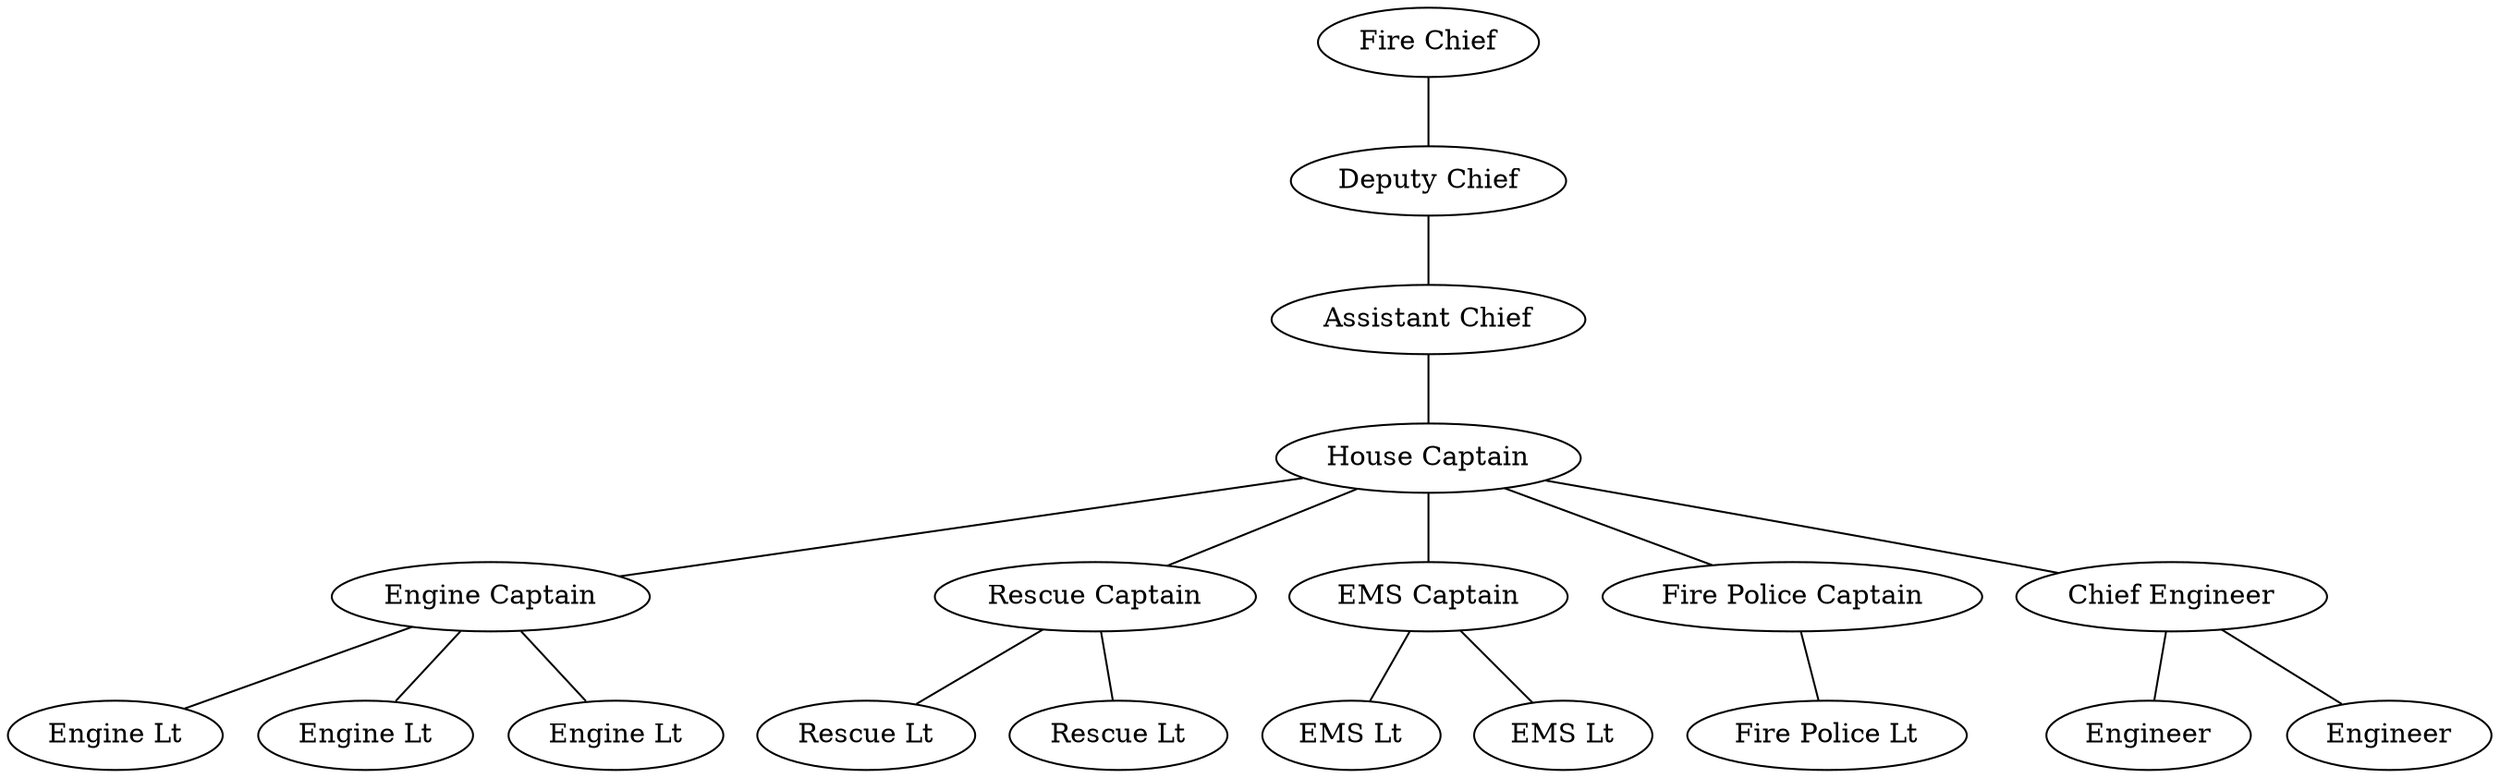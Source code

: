 graph {

    "Fire Chief" -- "Deputy Chief"
    "Deputy Chief" -- "Assistant Chief" 

    "Assistant Chief" -- "House Captain";
    "House Captain" -- "Engine Captain";
    "House Captain" -- "Rescue Captain";
    "House Captain" -- "EMS Captain";
    "House Captain" -- "Fire Police Captain";
    "House Captain" -- "Chief Engineer";

    "Engine Captain" -- "Co 1 Lt 1";
    "Engine Captain" -- "Co 1 Lt 2";
    "Engine Captain" -- "Co 1 Lt 3";
    
    "Co 1 Lt 1" [label="Engine Lt"];
    "Co 1 Lt 2" [label="Engine Lt"];
    "Co 1 Lt 3" [label="Engine Lt"];

    "Rescue Captain" -- "Co 2 Lt 1";
    "Rescue Captain" -- "Co 2 Lt 2";
    
    "Co 2 Lt 1" [label="Rescue Lt"];
    "Co 2 Lt 2" [label="Rescue Lt"];

    "EMS Captain" -- "Co 3 Lt 1";
    "EMS Captain" -- "Co 3 Lt 2";
    
    "Co 3 Lt 1" [label="EMS Lt"];
    "Co 3 Lt 2" [label="EMS Lt"];

    "Fire Police Captain" -- "Fire Police Lt";

    "Chief Engineer" -- "Eng 1";
    "Chief Engineer" -- "Eng 2";

    "Eng 1" [label="Engineer"];
    "Eng 2" [label="Engineer"];
}
